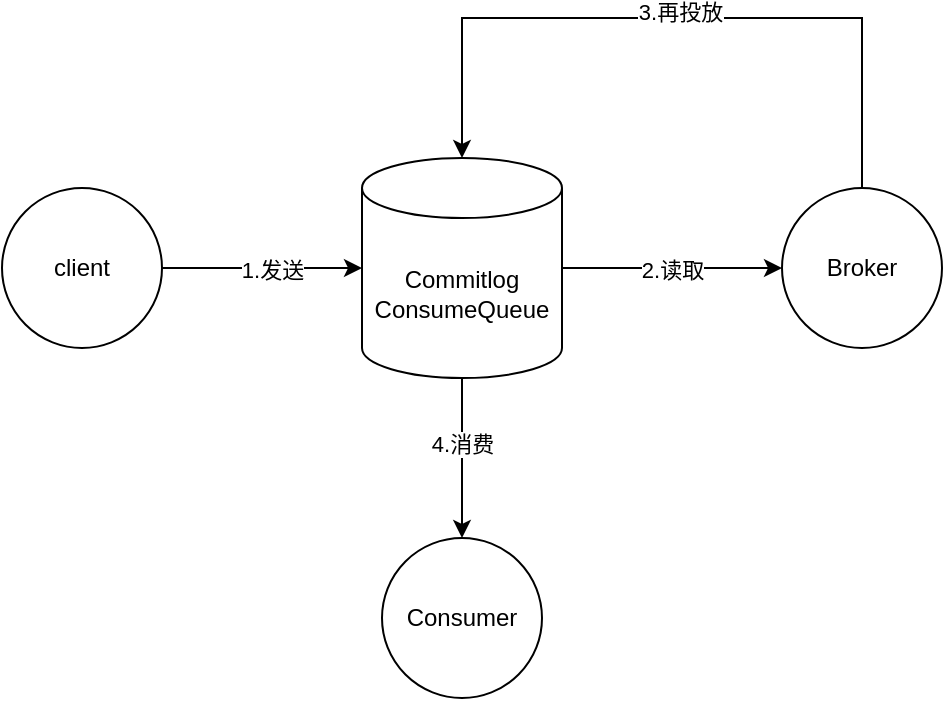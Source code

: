 <mxfile version="24.0.7" type="github">
  <diagram name="第 1 页" id="k0BQ1CpjjHrx04w0RQIO">
    <mxGraphModel dx="1562" dy="818" grid="1" gridSize="10" guides="1" tooltips="1" connect="1" arrows="1" fold="1" page="1" pageScale="1" pageWidth="827" pageHeight="1169" math="0" shadow="0">
      <root>
        <mxCell id="0" />
        <mxCell id="1" parent="0" />
        <mxCell id="OqB_kS4ZAkcXBG63nm3j-3" value="" style="edgeStyle=orthogonalEdgeStyle;rounded=0;orthogonalLoop=1;jettySize=auto;html=1;" edge="1" parent="1" source="OqB_kS4ZAkcXBG63nm3j-1" target="OqB_kS4ZAkcXBG63nm3j-2">
          <mxGeometry relative="1" as="geometry" />
        </mxCell>
        <mxCell id="OqB_kS4ZAkcXBG63nm3j-11" value="1.发送" style="edgeLabel;html=1;align=center;verticalAlign=middle;resizable=0;points=[];" vertex="1" connectable="0" parent="OqB_kS4ZAkcXBG63nm3j-3">
          <mxGeometry x="0.087" y="-1" relative="1" as="geometry">
            <mxPoint as="offset" />
          </mxGeometry>
        </mxCell>
        <mxCell id="OqB_kS4ZAkcXBG63nm3j-1" value="client" style="ellipse;whiteSpace=wrap;html=1;aspect=fixed;" vertex="1" parent="1">
          <mxGeometry x="110" y="145" width="80" height="80" as="geometry" />
        </mxCell>
        <mxCell id="OqB_kS4ZAkcXBG63nm3j-8" value="" style="edgeStyle=orthogonalEdgeStyle;rounded=0;orthogonalLoop=1;jettySize=auto;html=1;" edge="1" parent="1" source="OqB_kS4ZAkcXBG63nm3j-2" target="OqB_kS4ZAkcXBG63nm3j-5">
          <mxGeometry relative="1" as="geometry" />
        </mxCell>
        <mxCell id="OqB_kS4ZAkcXBG63nm3j-12" value="2.读取" style="edgeLabel;html=1;align=center;verticalAlign=middle;resizable=0;points=[];" vertex="1" connectable="0" parent="OqB_kS4ZAkcXBG63nm3j-8">
          <mxGeometry x="-0.004" y="-1" relative="1" as="geometry">
            <mxPoint as="offset" />
          </mxGeometry>
        </mxCell>
        <mxCell id="OqB_kS4ZAkcXBG63nm3j-16" value="" style="edgeStyle=orthogonalEdgeStyle;rounded=0;orthogonalLoop=1;jettySize=auto;html=1;" edge="1" parent="1" source="OqB_kS4ZAkcXBG63nm3j-2" target="OqB_kS4ZAkcXBG63nm3j-14">
          <mxGeometry relative="1" as="geometry" />
        </mxCell>
        <mxCell id="OqB_kS4ZAkcXBG63nm3j-17" value="4.消费" style="edgeLabel;html=1;align=center;verticalAlign=middle;resizable=0;points=[];" vertex="1" connectable="0" parent="OqB_kS4ZAkcXBG63nm3j-16">
          <mxGeometry x="-0.18" relative="1" as="geometry">
            <mxPoint as="offset" />
          </mxGeometry>
        </mxCell>
        <mxCell id="OqB_kS4ZAkcXBG63nm3j-2" value="Commitlog&lt;div&gt;ConsumeQueue&lt;/div&gt;" style="shape=cylinder3;whiteSpace=wrap;html=1;boundedLbl=1;backgroundOutline=1;size=15;" vertex="1" parent="1">
          <mxGeometry x="290" y="130" width="100" height="110" as="geometry" />
        </mxCell>
        <mxCell id="OqB_kS4ZAkcXBG63nm3j-5" value="Broker" style="ellipse;whiteSpace=wrap;html=1;aspect=fixed;" vertex="1" parent="1">
          <mxGeometry x="500" y="145" width="80" height="80" as="geometry" />
        </mxCell>
        <mxCell id="OqB_kS4ZAkcXBG63nm3j-7" style="edgeStyle=orthogonalEdgeStyle;rounded=0;orthogonalLoop=1;jettySize=auto;html=1;entryX=0.5;entryY=0;entryDx=0;entryDy=0;entryPerimeter=0;exitX=0.5;exitY=0;exitDx=0;exitDy=0;" edge="1" parent="1" source="OqB_kS4ZAkcXBG63nm3j-5" target="OqB_kS4ZAkcXBG63nm3j-2">
          <mxGeometry relative="1" as="geometry">
            <Array as="points">
              <mxPoint x="540" y="60" />
              <mxPoint x="340" y="60" />
            </Array>
          </mxGeometry>
        </mxCell>
        <mxCell id="OqB_kS4ZAkcXBG63nm3j-13" value="3.再投放" style="edgeLabel;html=1;align=center;verticalAlign=middle;resizable=0;points=[];" vertex="1" connectable="0" parent="OqB_kS4ZAkcXBG63nm3j-7">
          <mxGeometry x="-0.007" y="-3" relative="1" as="geometry">
            <mxPoint as="offset" />
          </mxGeometry>
        </mxCell>
        <mxCell id="OqB_kS4ZAkcXBG63nm3j-14" value="Consumer" style="ellipse;whiteSpace=wrap;html=1;aspect=fixed;" vertex="1" parent="1">
          <mxGeometry x="300" y="320" width="80" height="80" as="geometry" />
        </mxCell>
      </root>
    </mxGraphModel>
  </diagram>
</mxfile>
